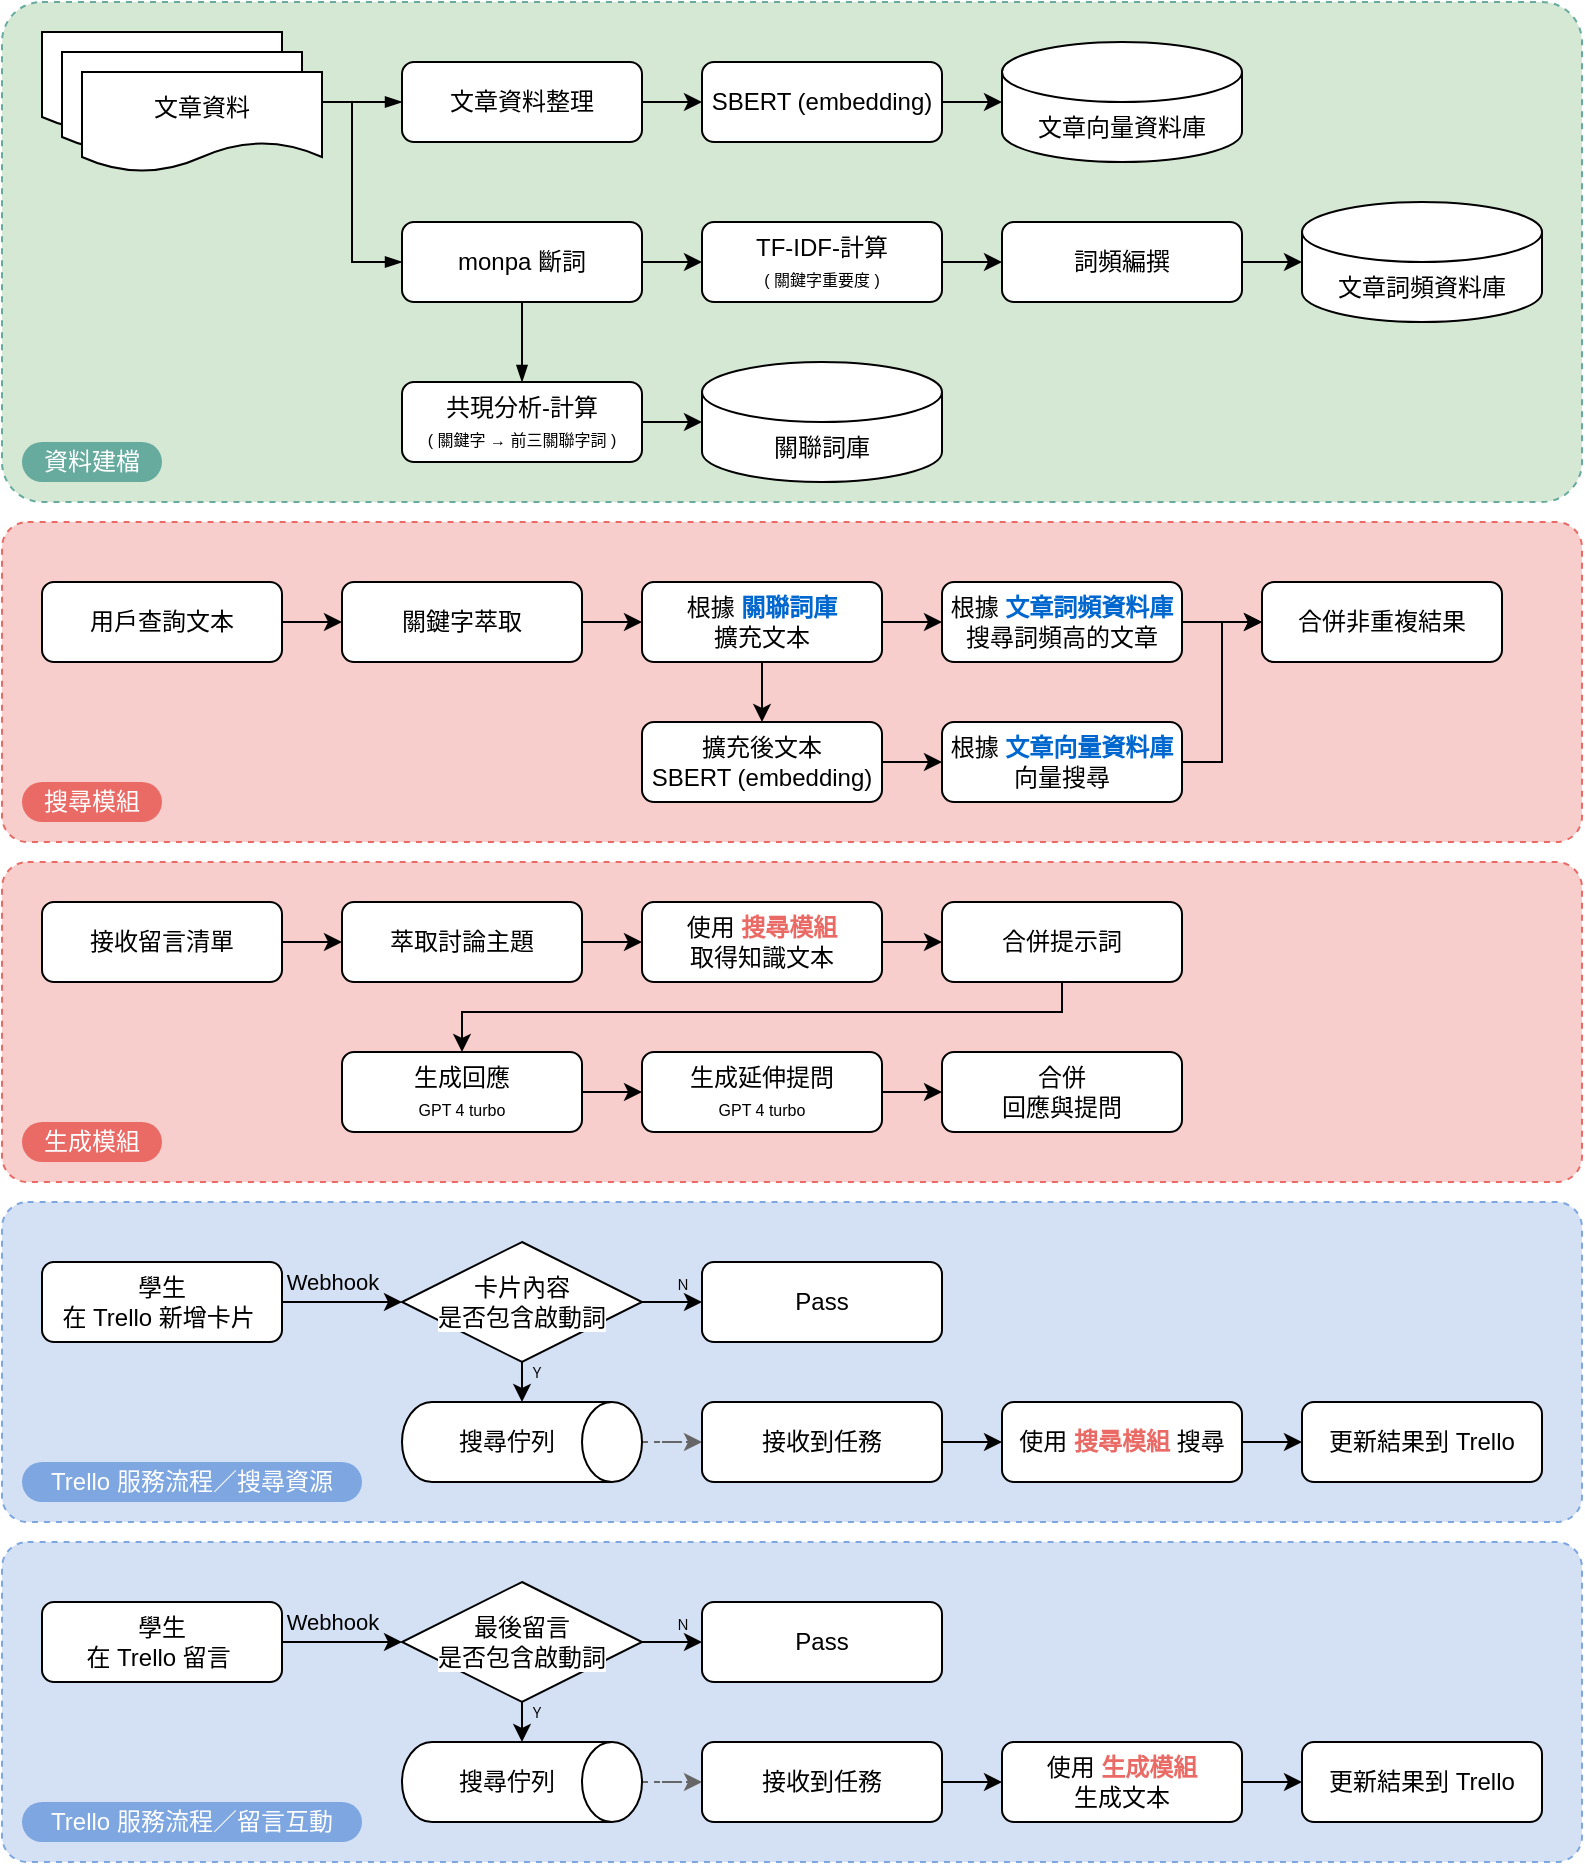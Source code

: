 <mxfile version="24.7.5">
  <diagram name="第 1 页" id="vfEwn17VDDKfHvgKFLt-">
    <mxGraphModel dx="1173" dy="973" grid="1" gridSize="10" guides="1" tooltips="1" connect="1" arrows="1" fold="1" page="1" pageScale="1" pageWidth="827" pageHeight="1169" math="0" shadow="0">
      <root>
        <mxCell id="0" />
        <mxCell id="1" parent="0" />
        <mxCell id="6vE75GWCPKJTMRDHltIf-71" value="" style="rounded=1;whiteSpace=wrap;html=1;rotatable=1;arcSize=8;dashed=1;strokeColor=#EA6B66;fillColor=#F8CECC;" vertex="1" parent="1">
          <mxGeometry x="40" y="750" width="790" height="160" as="geometry" />
        </mxCell>
        <mxCell id="6vE75GWCPKJTMRDHltIf-44" value="" style="rounded=1;whiteSpace=wrap;html=1;rotatable=1;arcSize=8;dashed=1;strokeColor=#7EA6E0;fillColor=#D4E1F5;" vertex="1" parent="1">
          <mxGeometry x="40" y="920" width="790" height="160" as="geometry" />
        </mxCell>
        <mxCell id="XDo0QaZGhgEZx7iSG-WN-20" style="edgeStyle=orthogonalEdgeStyle;rounded=0;orthogonalLoop=1;jettySize=auto;html=1;entryX=0;entryY=0.5;entryDx=0;entryDy=0;" parent="1" source="XDo0QaZGhgEZx7iSG-WN-9" target="MGNMsav4cK6R32MDECvc-1" edge="1">
          <mxGeometry relative="1" as="geometry">
            <mxPoint x="230" y="1220" as="targetPoint" />
            <Array as="points" />
          </mxGeometry>
        </mxCell>
        <mxCell id="MGNMsav4cK6R32MDECvc-2" value="Webhook" style="edgeLabel;html=1;align=center;verticalAlign=middle;resizable=0;points=[];labelBackgroundColor=none;" parent="XDo0QaZGhgEZx7iSG-WN-20" vertex="1" connectable="0">
          <mxGeometry x="0.07" y="2" relative="1" as="geometry">
            <mxPoint x="-7" y="-8" as="offset" />
          </mxGeometry>
        </mxCell>
        <mxCell id="XDo0QaZGhgEZx7iSG-WN-9" value="學生&lt;div&gt;在 Trello 新增卡片&amp;nbsp;&lt;/div&gt;" style="rounded=1;whiteSpace=wrap;html=1;" parent="1" vertex="1">
          <mxGeometry x="60" y="950" width="120" height="40" as="geometry" />
        </mxCell>
        <mxCell id="MGNMsav4cK6R32MDECvc-8" style="edgeStyle=orthogonalEdgeStyle;rounded=0;orthogonalLoop=1;jettySize=auto;html=1;exitX=0.5;exitY=1;exitDx=0;exitDy=0;entryX=0;entryY=0.5;entryDx=0;entryDy=0;entryPerimeter=0;" parent="1" source="MGNMsav4cK6R32MDECvc-1" target="MGNMsav4cK6R32MDECvc-9" edge="1">
          <mxGeometry relative="1" as="geometry">
            <mxPoint x="310" y="1020" as="targetPoint" />
          </mxGeometry>
        </mxCell>
        <mxCell id="MGNMsav4cK6R32MDECvc-11" value="Ｙ" style="edgeLabel;html=1;align=center;verticalAlign=middle;resizable=0;points=[];fontSize=7;labelBackgroundColor=none;" parent="MGNMsav4cK6R32MDECvc-8" vertex="1" connectable="0">
          <mxGeometry x="0.594" relative="1" as="geometry">
            <mxPoint x="7" y="-10" as="offset" />
          </mxGeometry>
        </mxCell>
        <mxCell id="MGNMsav4cK6R32MDECvc-1" value="&lt;div&gt;&lt;span style=&quot;background-color: rgb(255, 255, 255);&quot;&gt;卡片內容&lt;/span&gt;&lt;/div&gt;&lt;span style=&quot;background-color: rgb(255, 255, 255);&quot;&gt;是否包含啟動詞&lt;/span&gt;" style="rhombus;whiteSpace=wrap;html=1;" parent="1" vertex="1">
          <mxGeometry x="240" y="940" width="120" height="60" as="geometry" />
        </mxCell>
        <mxCell id="MGNMsav4cK6R32MDECvc-7" value="Pass" style="rounded=1;whiteSpace=wrap;html=1;" parent="1" vertex="1">
          <mxGeometry x="390" y="950" width="120" height="40" as="geometry" />
        </mxCell>
        <mxCell id="6vE75GWCPKJTMRDHltIf-67" style="edgeStyle=orthogonalEdgeStyle;rounded=0;orthogonalLoop=1;jettySize=auto;html=1;entryX=0;entryY=0.5;entryDx=0;entryDy=0;dashed=1;strokeColor=#666666;" edge="1" parent="1" source="MGNMsav4cK6R32MDECvc-9" target="6vE75GWCPKJTMRDHltIf-47">
          <mxGeometry relative="1" as="geometry" />
        </mxCell>
        <mxCell id="MGNMsav4cK6R32MDECvc-9" value="" style="shape=cylinder3;whiteSpace=wrap;html=1;boundedLbl=1;backgroundOutline=1;size=15;rotation=90;" parent="1" vertex="1">
          <mxGeometry x="280" y="980" width="40" height="120" as="geometry" />
        </mxCell>
        <mxCell id="MGNMsav4cK6R32MDECvc-10" value="&lt;font style=&quot;font-size: 7px;&quot;&gt;Ｎ&lt;/font&gt;" style="edgeStyle=orthogonalEdgeStyle;rounded=0;orthogonalLoop=1;jettySize=auto;html=1;entryX=0;entryY=0.5;entryDx=0;entryDy=0;labelBackgroundColor=none;" parent="1" source="MGNMsav4cK6R32MDECvc-1" target="MGNMsav4cK6R32MDECvc-7" edge="1">
          <mxGeometry x="0.6" y="10" relative="1" as="geometry">
            <mxPoint as="offset" />
            <mxPoint x="380" y="990" as="targetPoint" />
          </mxGeometry>
        </mxCell>
        <mxCell id="MGNMsav4cK6R32MDECvc-12" value="搜尋佇列" style="text;html=1;align=center;verticalAlign=middle;whiteSpace=wrap;rounded=0;" parent="1" vertex="1">
          <mxGeometry x="255" y="1025" width="75" height="30" as="geometry" />
        </mxCell>
        <mxCell id="6vE75GWCPKJTMRDHltIf-5" value="" style="rounded=1;whiteSpace=wrap;html=1;rotatable=1;arcSize=8;dashed=1;strokeColor=#EA6B66;fillColor=#F8CECC;" vertex="1" parent="1">
          <mxGeometry x="40" y="580" width="790" height="160" as="geometry" />
        </mxCell>
        <mxCell id="6vE75GWCPKJTMRDHltIf-6" value="" style="rounded=1;whiteSpace=wrap;html=1;rotatable=1;arcSize=8;dashed=1;strokeColor=#67AB9F;fillColor=#D5E8D4;" vertex="1" parent="1">
          <mxGeometry x="40" y="320" width="790" height="250" as="geometry" />
        </mxCell>
        <mxCell id="6vE75GWCPKJTMRDHltIf-7" style="edgeStyle=orthogonalEdgeStyle;rounded=0;orthogonalLoop=1;jettySize=auto;html=1;entryX=0;entryY=0.5;entryDx=0;entryDy=0;endArrow=blockThin;endFill=1;" edge="1" parent="1" source="6vE75GWCPKJTMRDHltIf-13" target="6vE75GWCPKJTMRDHltIf-33">
          <mxGeometry relative="1" as="geometry">
            <mxPoint x="200" y="495" as="sourcePoint" />
            <mxPoint x="250" y="530" as="targetPoint" />
          </mxGeometry>
        </mxCell>
        <mxCell id="6vE75GWCPKJTMRDHltIf-8" style="edgeStyle=orthogonalEdgeStyle;rounded=0;orthogonalLoop=1;jettySize=auto;html=1;entryX=0;entryY=0.5;entryDx=0;entryDy=0;endArrow=blockThin;endFill=1;exitX=1;exitY=0.5;exitDx=0;exitDy=0;" edge="1" parent="1" source="6vE75GWCPKJTMRDHltIf-13" target="6vE75GWCPKJTMRDHltIf-11">
          <mxGeometry relative="1" as="geometry">
            <mxPoint x="360" y="495" as="sourcePoint" />
            <mxPoint x="390" y="495" as="targetPoint" />
          </mxGeometry>
        </mxCell>
        <mxCell id="6vE75GWCPKJTMRDHltIf-9" style="edgeStyle=orthogonalEdgeStyle;rounded=0;orthogonalLoop=1;jettySize=auto;html=1;entryX=0.5;entryY=0;entryDx=0;entryDy=0;endArrow=blockThin;endFill=1;exitX=0.5;exitY=1;exitDx=0;exitDy=0;" edge="1" parent="1" source="6vE75GWCPKJTMRDHltIf-11" target="6vE75GWCPKJTMRDHltIf-15">
          <mxGeometry relative="1" as="geometry" />
        </mxCell>
        <mxCell id="6vE75GWCPKJTMRDHltIf-10" style="edgeStyle=orthogonalEdgeStyle;rounded=0;orthogonalLoop=1;jettySize=auto;html=1;entryX=0;entryY=0.5;entryDx=0;entryDy=0;exitX=1;exitY=0.5;exitDx=0;exitDy=0;" edge="1" parent="1" source="6vE75GWCPKJTMRDHltIf-11" target="6vE75GWCPKJTMRDHltIf-35">
          <mxGeometry relative="1" as="geometry" />
        </mxCell>
        <mxCell id="6vE75GWCPKJTMRDHltIf-11" value="monpa 斷詞" style="rounded=1;whiteSpace=wrap;html=1;" vertex="1" parent="1">
          <mxGeometry x="240" y="430" width="120" height="40" as="geometry" />
        </mxCell>
        <mxCell id="6vE75GWCPKJTMRDHltIf-12" value="" style="shape=document;whiteSpace=wrap;html=1;boundedLbl=1;" vertex="1" parent="1">
          <mxGeometry x="60" y="335" width="120" height="50" as="geometry" />
        </mxCell>
        <mxCell id="6vE75GWCPKJTMRDHltIf-13" value="" style="shape=document;whiteSpace=wrap;html=1;boundedLbl=1;" vertex="1" parent="1">
          <mxGeometry x="70" y="345" width="120" height="50" as="geometry" />
        </mxCell>
        <mxCell id="6vE75GWCPKJTMRDHltIf-14" value="文章資料" style="shape=document;whiteSpace=wrap;html=1;boundedLbl=1;" vertex="1" parent="1">
          <mxGeometry x="80" y="355" width="120" height="50" as="geometry" />
        </mxCell>
        <mxCell id="6vE75GWCPKJTMRDHltIf-15" value="共現分析-計算&lt;div&gt;&lt;font style=&quot;font-size: 8px;&quot;&gt;( 關鍵字 → 前三關聯字詞 )&lt;/font&gt;&lt;/div&gt;" style="rounded=1;whiteSpace=wrap;html=1;" vertex="1" parent="1">
          <mxGeometry x="240" y="510" width="120" height="40" as="geometry" />
        </mxCell>
        <mxCell id="6vE75GWCPKJTMRDHltIf-16" style="edgeStyle=orthogonalEdgeStyle;rounded=0;orthogonalLoop=1;jettySize=auto;html=1;entryX=0;entryY=0.5;entryDx=0;entryDy=0;" edge="1" parent="1" source="6vE75GWCPKJTMRDHltIf-17" target="6vE75GWCPKJTMRDHltIf-19">
          <mxGeometry relative="1" as="geometry" />
        </mxCell>
        <mxCell id="6vE75GWCPKJTMRDHltIf-17" value="用戶查詢文本" style="rounded=1;whiteSpace=wrap;html=1;" vertex="1" parent="1">
          <mxGeometry x="60" y="610" width="120" height="40" as="geometry" />
        </mxCell>
        <mxCell id="6vE75GWCPKJTMRDHltIf-18" style="edgeStyle=orthogonalEdgeStyle;rounded=0;orthogonalLoop=1;jettySize=auto;html=1;entryX=0;entryY=0.5;entryDx=0;entryDy=0;" edge="1" parent="1" source="6vE75GWCPKJTMRDHltIf-19" target="6vE75GWCPKJTMRDHltIf-23">
          <mxGeometry relative="1" as="geometry" />
        </mxCell>
        <mxCell id="6vE75GWCPKJTMRDHltIf-19" value="關鍵字萃取" style="rounded=1;whiteSpace=wrap;html=1;" vertex="1" parent="1">
          <mxGeometry x="210" y="610" width="120" height="40" as="geometry" />
        </mxCell>
        <mxCell id="6vE75GWCPKJTMRDHltIf-20" value="關聯詞庫" style="shape=cylinder3;whiteSpace=wrap;html=1;boundedLbl=1;backgroundOutline=1;size=15;" vertex="1" parent="1">
          <mxGeometry x="390" y="500" width="120" height="60" as="geometry" />
        </mxCell>
        <mxCell id="6vE75GWCPKJTMRDHltIf-21" style="edgeStyle=orthogonalEdgeStyle;rounded=0;orthogonalLoop=1;jettySize=auto;html=1;entryX=0;entryY=0.5;entryDx=0;entryDy=0;entryPerimeter=0;" edge="1" parent="1" source="6vE75GWCPKJTMRDHltIf-15" target="6vE75GWCPKJTMRDHltIf-20">
          <mxGeometry relative="1" as="geometry" />
        </mxCell>
        <mxCell id="6vE75GWCPKJTMRDHltIf-22" style="edgeStyle=orthogonalEdgeStyle;rounded=0;orthogonalLoop=1;jettySize=auto;html=1;entryX=0;entryY=0.5;entryDx=0;entryDy=0;" edge="1" parent="1" source="6vE75GWCPKJTMRDHltIf-23" target="6vE75GWCPKJTMRDHltIf-36">
          <mxGeometry relative="1" as="geometry" />
        </mxCell>
        <mxCell id="6vE75GWCPKJTMRDHltIf-23" value="根據 &lt;font color=&quot;#0067cf&quot;&gt;&lt;b&gt;關聯詞庫&lt;/b&gt;&lt;/font&gt;&lt;div&gt;擴充文本&lt;/div&gt;" style="rounded=1;whiteSpace=wrap;html=1;" vertex="1" parent="1">
          <mxGeometry x="360" y="610" width="120" height="40" as="geometry" />
        </mxCell>
        <mxCell id="6vE75GWCPKJTMRDHltIf-24" value="&lt;div&gt;擴充後文本&lt;/div&gt;&lt;div&gt;SBERT (embedding)&lt;br&gt;&lt;/div&gt;" style="rounded=1;whiteSpace=wrap;html=1;" vertex="1" parent="1">
          <mxGeometry x="360" y="680" width="120" height="40" as="geometry" />
        </mxCell>
        <mxCell id="6vE75GWCPKJTMRDHltIf-25" style="edgeStyle=orthogonalEdgeStyle;rounded=0;orthogonalLoop=1;jettySize=auto;html=1;" edge="1" parent="1" source="6vE75GWCPKJTMRDHltIf-26" target="6vE75GWCPKJTMRDHltIf-34">
          <mxGeometry relative="1" as="geometry" />
        </mxCell>
        <mxCell id="6vE75GWCPKJTMRDHltIf-26" value="SBERT (embedding)" style="rounded=1;whiteSpace=wrap;html=1;" vertex="1" parent="1">
          <mxGeometry x="390" y="350" width="120" height="40" as="geometry" />
        </mxCell>
        <mxCell id="6vE75GWCPKJTMRDHltIf-27" value="文章詞頻&lt;span style=&quot;background-color: initial;&quot;&gt;資料庫&lt;/span&gt;" style="shape=cylinder3;whiteSpace=wrap;html=1;boundedLbl=1;backgroundOutline=1;size=15;" vertex="1" parent="1">
          <mxGeometry x="690" y="420" width="120" height="60" as="geometry" />
        </mxCell>
        <mxCell id="6vE75GWCPKJTMRDHltIf-28" style="edgeStyle=orthogonalEdgeStyle;rounded=0;orthogonalLoop=1;jettySize=auto;html=1;entryX=0;entryY=0.5;entryDx=0;entryDy=0;exitX=1;exitY=0.5;exitDx=0;exitDy=0;" edge="1" parent="1" source="6vE75GWCPKJTMRDHltIf-35" target="6vE75GWCPKJTMRDHltIf-42">
          <mxGeometry relative="1" as="geometry" />
        </mxCell>
        <mxCell id="6vE75GWCPKJTMRDHltIf-29" style="edgeStyle=orthogonalEdgeStyle;rounded=0;orthogonalLoop=1;jettySize=auto;html=1;entryX=0.5;entryY=0;entryDx=0;entryDy=0;exitX=0.5;exitY=1;exitDx=0;exitDy=0;" edge="1" parent="1" source="6vE75GWCPKJTMRDHltIf-23" target="6vE75GWCPKJTMRDHltIf-24">
          <mxGeometry relative="1" as="geometry" />
        </mxCell>
        <mxCell id="6vE75GWCPKJTMRDHltIf-30" value="&lt;div&gt;&lt;span style=&quot;background-color: initial;&quot;&gt;根據&amp;nbsp;&lt;font color=&quot;#0067cf&quot;&gt;&lt;b&gt;文章向量&lt;/b&gt;&lt;/font&gt;&lt;/span&gt;&lt;span style=&quot;background-color: initial;&quot;&gt;&lt;font color=&quot;#0067cf&quot;&gt;&lt;b&gt;資料庫&lt;/b&gt;&lt;/font&gt;&lt;/span&gt;向量搜尋&lt;/div&gt;" style="rounded=1;whiteSpace=wrap;html=1;" vertex="1" parent="1">
          <mxGeometry x="510" y="680" width="120" height="40" as="geometry" />
        </mxCell>
        <mxCell id="6vE75GWCPKJTMRDHltIf-31" style="edgeStyle=orthogonalEdgeStyle;rounded=0;orthogonalLoop=1;jettySize=auto;html=1;entryX=0;entryY=0.5;entryDx=0;entryDy=0;" edge="1" parent="1" source="6vE75GWCPKJTMRDHltIf-24" target="6vE75GWCPKJTMRDHltIf-30">
          <mxGeometry relative="1" as="geometry">
            <mxPoint x="490" y="640" as="sourcePoint" />
            <mxPoint x="516" y="639" as="targetPoint" />
          </mxGeometry>
        </mxCell>
        <mxCell id="6vE75GWCPKJTMRDHltIf-32" style="edgeStyle=orthogonalEdgeStyle;rounded=0;orthogonalLoop=1;jettySize=auto;html=1;" edge="1" parent="1" source="6vE75GWCPKJTMRDHltIf-33" target="6vE75GWCPKJTMRDHltIf-26">
          <mxGeometry relative="1" as="geometry" />
        </mxCell>
        <mxCell id="6vE75GWCPKJTMRDHltIf-33" value="文章資料整理" style="rounded=1;whiteSpace=wrap;html=1;" vertex="1" parent="1">
          <mxGeometry x="240" y="350" width="120" height="40" as="geometry" />
        </mxCell>
        <mxCell id="6vE75GWCPKJTMRDHltIf-34" value="文章向量&lt;span style=&quot;background-color: initial;&quot;&gt;資料庫&lt;/span&gt;" style="shape=cylinder3;whiteSpace=wrap;html=1;boundedLbl=1;backgroundOutline=1;size=15;" vertex="1" parent="1">
          <mxGeometry x="540" y="340" width="120" height="60" as="geometry" />
        </mxCell>
        <mxCell id="6vE75GWCPKJTMRDHltIf-35" value="TF-IDF-計算&lt;div&gt;&lt;span style=&quot;font-size: 8px;&quot;&gt;( 關鍵字重要度 )&lt;/span&gt;&lt;br&gt;&lt;/div&gt;" style="rounded=1;whiteSpace=wrap;html=1;" vertex="1" parent="1">
          <mxGeometry x="390" y="430" width="120" height="40" as="geometry" />
        </mxCell>
        <mxCell id="6vE75GWCPKJTMRDHltIf-36" value="&lt;div&gt;&lt;span style=&quot;background-color: initial;&quot;&gt;根據&amp;nbsp;&lt;/span&gt;&lt;font color=&quot;#0067cf&quot;&gt;&lt;b&gt;&lt;span style=&quot;background-color: initial;&quot;&gt;文章詞頻&lt;/span&gt;&lt;span style=&quot;background-color: initial;&quot;&gt;資料庫&lt;/span&gt;&lt;/b&gt;&lt;/font&gt;&lt;br&gt;&lt;/div&gt;&lt;div&gt;搜尋詞頻高的文章&lt;/div&gt;" style="rounded=1;whiteSpace=wrap;html=1;" vertex="1" parent="1">
          <mxGeometry x="510" y="610" width="120" height="40" as="geometry" />
        </mxCell>
        <mxCell id="6vE75GWCPKJTMRDHltIf-37" value="&lt;div&gt;合併非重複結果&lt;/div&gt;" style="rounded=1;whiteSpace=wrap;html=1;" vertex="1" parent="1">
          <mxGeometry x="670" y="610" width="120" height="40" as="geometry" />
        </mxCell>
        <mxCell id="6vE75GWCPKJTMRDHltIf-38" style="edgeStyle=orthogonalEdgeStyle;rounded=0;orthogonalLoop=1;jettySize=auto;html=1;" edge="1" parent="1" source="6vE75GWCPKJTMRDHltIf-36" target="6vE75GWCPKJTMRDHltIf-37">
          <mxGeometry relative="1" as="geometry" />
        </mxCell>
        <mxCell id="6vE75GWCPKJTMRDHltIf-39" value="資料建檔" style="rounded=1;whiteSpace=wrap;html=1;arcSize=50;strokeColor=none;fillColor=#67AB9F;fontColor=#FFFFFF;" vertex="1" parent="1">
          <mxGeometry x="50" y="540" width="70" height="20" as="geometry" />
        </mxCell>
        <mxCell id="6vE75GWCPKJTMRDHltIf-40" value="搜尋模組" style="rounded=1;whiteSpace=wrap;html=1;arcSize=50;strokeColor=none;fillColor=#EA6B66;fontColor=#FFFFFF;" vertex="1" parent="1">
          <mxGeometry x="50" y="710" width="70" height="20" as="geometry" />
        </mxCell>
        <mxCell id="6vE75GWCPKJTMRDHltIf-41" style="edgeStyle=orthogonalEdgeStyle;rounded=0;orthogonalLoop=1;jettySize=auto;html=1;exitX=1;exitY=0.5;exitDx=0;exitDy=0;entryX=0;entryY=0.5;entryDx=0;entryDy=0;" edge="1" parent="1" source="6vE75GWCPKJTMRDHltIf-30" target="6vE75GWCPKJTMRDHltIf-37">
          <mxGeometry relative="1" as="geometry">
            <mxPoint x="640" y="640" as="sourcePoint" />
            <mxPoint x="670" y="640" as="targetPoint" />
            <Array as="points">
              <mxPoint x="650" y="700" />
              <mxPoint x="650" y="630" />
            </Array>
          </mxGeometry>
        </mxCell>
        <mxCell id="6vE75GWCPKJTMRDHltIf-42" value="詞頻編撰" style="rounded=1;whiteSpace=wrap;html=1;" vertex="1" parent="1">
          <mxGeometry x="540" y="430" width="120" height="40" as="geometry" />
        </mxCell>
        <mxCell id="6vE75GWCPKJTMRDHltIf-43" style="edgeStyle=orthogonalEdgeStyle;rounded=0;orthogonalLoop=1;jettySize=auto;html=1;entryX=0;entryY=0.5;entryDx=0;entryDy=0;entryPerimeter=0;" edge="1" parent="1" source="6vE75GWCPKJTMRDHltIf-42" target="6vE75GWCPKJTMRDHltIf-27">
          <mxGeometry relative="1" as="geometry" />
        </mxCell>
        <mxCell id="6vE75GWCPKJTMRDHltIf-45" value="Trello 服務流程／搜尋資源" style="rounded=1;whiteSpace=wrap;html=1;arcSize=50;strokeColor=none;fillColor=#7EA6E0;fontColor=#FFFFFF;" vertex="1" parent="1">
          <mxGeometry x="50" y="1050" width="170" height="20" as="geometry" />
        </mxCell>
        <mxCell id="6vE75GWCPKJTMRDHltIf-68" style="edgeStyle=orthogonalEdgeStyle;rounded=0;orthogonalLoop=1;jettySize=auto;html=1;entryX=0;entryY=0.5;entryDx=0;entryDy=0;" edge="1" parent="1" source="6vE75GWCPKJTMRDHltIf-47" target="6vE75GWCPKJTMRDHltIf-66">
          <mxGeometry relative="1" as="geometry" />
        </mxCell>
        <mxCell id="6vE75GWCPKJTMRDHltIf-47" value="接收到任務" style="rounded=1;whiteSpace=wrap;html=1;" vertex="1" parent="1">
          <mxGeometry x="390" y="1020" width="120" height="40" as="geometry" />
        </mxCell>
        <mxCell id="6vE75GWCPKJTMRDHltIf-49" style="edgeStyle=orthogonalEdgeStyle;rounded=0;orthogonalLoop=1;jettySize=auto;html=1;" edge="1" parent="1" source="6vE75GWCPKJTMRDHltIf-50" target="6vE75GWCPKJTMRDHltIf-51">
          <mxGeometry relative="1" as="geometry">
            <mxPoint x="250" y="790" as="targetPoint" />
            <Array as="points" />
          </mxGeometry>
        </mxCell>
        <mxCell id="6vE75GWCPKJTMRDHltIf-50" value="接收留言清單" style="rounded=1;whiteSpace=wrap;html=1;" vertex="1" parent="1">
          <mxGeometry x="60" y="770" width="120" height="40" as="geometry" />
        </mxCell>
        <mxCell id="6vE75GWCPKJTMRDHltIf-51" value="萃取討論主題" style="rounded=1;whiteSpace=wrap;html=1;" vertex="1" parent="1">
          <mxGeometry x="210" y="770" width="120" height="40" as="geometry" />
        </mxCell>
        <mxCell id="6vE75GWCPKJTMRDHltIf-52" style="edgeStyle=orthogonalEdgeStyle;rounded=0;orthogonalLoop=1;jettySize=auto;html=1;" edge="1" parent="1" source="6vE75GWCPKJTMRDHltIf-53" target="6vE75GWCPKJTMRDHltIf-56">
          <mxGeometry relative="1" as="geometry" />
        </mxCell>
        <mxCell id="6vE75GWCPKJTMRDHltIf-53" value="使用&amp;nbsp;&lt;font color=&quot;#ea6b66&quot;&gt;&lt;b&gt;搜尋模組&lt;/b&gt;&lt;/font&gt;&lt;div&gt;取得知識文本&lt;/div&gt;" style="rounded=1;whiteSpace=wrap;html=1;" vertex="1" parent="1">
          <mxGeometry x="360" y="770" width="120" height="40" as="geometry" />
        </mxCell>
        <mxCell id="6vE75GWCPKJTMRDHltIf-54" style="edgeStyle=orthogonalEdgeStyle;rounded=0;orthogonalLoop=1;jettySize=auto;html=1;entryX=0;entryY=0.5;entryDx=0;entryDy=0;exitX=1;exitY=0.5;exitDx=0;exitDy=0;" edge="1" parent="1" source="6vE75GWCPKJTMRDHltIf-51" target="6vE75GWCPKJTMRDHltIf-53">
          <mxGeometry relative="1" as="geometry">
            <mxPoint x="190" y="800" as="sourcePoint" />
            <mxPoint x="230" y="800" as="targetPoint" />
            <Array as="points" />
          </mxGeometry>
        </mxCell>
        <mxCell id="6vE75GWCPKJTMRDHltIf-55" style="edgeStyle=orthogonalEdgeStyle;rounded=0;orthogonalLoop=1;jettySize=auto;html=1;exitX=0.5;exitY=1;exitDx=0;exitDy=0;arcSize=200;" edge="1" parent="1" source="6vE75GWCPKJTMRDHltIf-56" target="6vE75GWCPKJTMRDHltIf-58">
          <mxGeometry relative="1" as="geometry">
            <Array as="points">
              <mxPoint x="570" y="825" />
              <mxPoint x="270" y="825" />
            </Array>
          </mxGeometry>
        </mxCell>
        <mxCell id="6vE75GWCPKJTMRDHltIf-56" value="合併提示詞" style="rounded=1;whiteSpace=wrap;html=1;" vertex="1" parent="1">
          <mxGeometry x="510" y="770" width="120" height="40" as="geometry" />
        </mxCell>
        <mxCell id="6vE75GWCPKJTMRDHltIf-57" style="edgeStyle=orthogonalEdgeStyle;rounded=0;orthogonalLoop=1;jettySize=auto;html=1;entryX=0;entryY=0.5;entryDx=0;entryDy=0;" edge="1" parent="1" source="6vE75GWCPKJTMRDHltIf-58" target="6vE75GWCPKJTMRDHltIf-60">
          <mxGeometry relative="1" as="geometry" />
        </mxCell>
        <mxCell id="6vE75GWCPKJTMRDHltIf-58" value="生成回應&lt;div&gt;&lt;font style=&quot;font-size: 8px;&quot;&gt;GPT 4 turbo&lt;/font&gt;&lt;/div&gt;" style="rounded=1;whiteSpace=wrap;html=1;" vertex="1" parent="1">
          <mxGeometry x="210" y="845" width="120" height="40" as="geometry" />
        </mxCell>
        <mxCell id="6vE75GWCPKJTMRDHltIf-78" style="edgeStyle=orthogonalEdgeStyle;rounded=0;orthogonalLoop=1;jettySize=auto;html=1;" edge="1" parent="1" source="6vE75GWCPKJTMRDHltIf-60" target="6vE75GWCPKJTMRDHltIf-77">
          <mxGeometry relative="1" as="geometry" />
        </mxCell>
        <mxCell id="6vE75GWCPKJTMRDHltIf-60" value="生成延伸提問&lt;div&gt;&lt;span style=&quot;font-size: 8px;&quot;&gt;GPT 4 turbo&lt;/span&gt;&lt;br&gt;&lt;/div&gt;" style="rounded=1;whiteSpace=wrap;html=1;" vertex="1" parent="1">
          <mxGeometry x="360" y="845" width="120" height="40" as="geometry" />
        </mxCell>
        <mxCell id="6vE75GWCPKJTMRDHltIf-70" style="edgeStyle=orthogonalEdgeStyle;rounded=0;orthogonalLoop=1;jettySize=auto;html=1;" edge="1" parent="1" source="6vE75GWCPKJTMRDHltIf-66" target="6vE75GWCPKJTMRDHltIf-69">
          <mxGeometry relative="1" as="geometry" />
        </mxCell>
        <mxCell id="6vE75GWCPKJTMRDHltIf-66" value="使用&amp;nbsp;&lt;font color=&quot;#ea6b66&quot;&gt;&lt;b&gt;搜尋模組&lt;/b&gt;&amp;nbsp;&lt;/font&gt;搜尋" style="rounded=1;whiteSpace=wrap;html=1;" vertex="1" parent="1">
          <mxGeometry x="540" y="1020" width="120" height="40" as="geometry" />
        </mxCell>
        <mxCell id="6vE75GWCPKJTMRDHltIf-69" value="更新結果到 Trello" style="rounded=1;whiteSpace=wrap;html=1;" vertex="1" parent="1">
          <mxGeometry x="690" y="1020" width="120" height="40" as="geometry" />
        </mxCell>
        <mxCell id="6vE75GWCPKJTMRDHltIf-72" value="生成模組" style="rounded=1;whiteSpace=wrap;html=1;arcSize=50;strokeColor=none;fillColor=#EA6B66;fontColor=#FFFFFF;" vertex="1" parent="1">
          <mxGeometry x="50" y="880" width="70" height="20" as="geometry" />
        </mxCell>
        <mxCell id="6vE75GWCPKJTMRDHltIf-77" value="合併&lt;div&gt;回應與提問&lt;/div&gt;" style="rounded=1;whiteSpace=wrap;html=1;" vertex="1" parent="1">
          <mxGeometry x="510" y="845" width="120" height="40" as="geometry" />
        </mxCell>
        <mxCell id="6vE75GWCPKJTMRDHltIf-79" value="" style="rounded=1;whiteSpace=wrap;html=1;rotatable=1;arcSize=8;dashed=1;strokeColor=#7EA6E0;fillColor=#D4E1F5;" vertex="1" parent="1">
          <mxGeometry x="40" y="1090" width="790" height="160" as="geometry" />
        </mxCell>
        <mxCell id="6vE75GWCPKJTMRDHltIf-80" style="edgeStyle=orthogonalEdgeStyle;rounded=0;orthogonalLoop=1;jettySize=auto;html=1;entryX=0;entryY=0.5;entryDx=0;entryDy=0;" edge="1" source="6vE75GWCPKJTMRDHltIf-82" target="6vE75GWCPKJTMRDHltIf-85" parent="1">
          <mxGeometry relative="1" as="geometry">
            <mxPoint x="230" y="1390" as="targetPoint" />
            <Array as="points" />
          </mxGeometry>
        </mxCell>
        <mxCell id="6vE75GWCPKJTMRDHltIf-81" value="Webhook" style="edgeLabel;html=1;align=center;verticalAlign=middle;resizable=0;points=[];labelBackgroundColor=none;" vertex="1" connectable="0" parent="6vE75GWCPKJTMRDHltIf-80">
          <mxGeometry x="0.07" y="2" relative="1" as="geometry">
            <mxPoint x="-7" y="-8" as="offset" />
          </mxGeometry>
        </mxCell>
        <mxCell id="6vE75GWCPKJTMRDHltIf-82" value="學生&lt;div&gt;在 Trello 留言&amp;nbsp;&lt;/div&gt;" style="rounded=1;whiteSpace=wrap;html=1;" vertex="1" parent="1">
          <mxGeometry x="60" y="1120" width="120" height="40" as="geometry" />
        </mxCell>
        <mxCell id="6vE75GWCPKJTMRDHltIf-83" style="edgeStyle=orthogonalEdgeStyle;rounded=0;orthogonalLoop=1;jettySize=auto;html=1;exitX=0.5;exitY=1;exitDx=0;exitDy=0;entryX=0;entryY=0.5;entryDx=0;entryDy=0;entryPerimeter=0;" edge="1" source="6vE75GWCPKJTMRDHltIf-85" target="6vE75GWCPKJTMRDHltIf-88" parent="1">
          <mxGeometry relative="1" as="geometry">
            <mxPoint x="310" y="1190" as="targetPoint" />
          </mxGeometry>
        </mxCell>
        <mxCell id="6vE75GWCPKJTMRDHltIf-84" value="Ｙ" style="edgeLabel;html=1;align=center;verticalAlign=middle;resizable=0;points=[];fontSize=7;labelBackgroundColor=none;" vertex="1" connectable="0" parent="6vE75GWCPKJTMRDHltIf-83">
          <mxGeometry x="0.594" relative="1" as="geometry">
            <mxPoint x="7" y="-10" as="offset" />
          </mxGeometry>
        </mxCell>
        <mxCell id="6vE75GWCPKJTMRDHltIf-85" value="最後留言&lt;div&gt;&lt;span style=&quot;background-color: rgb(255, 255, 255);&quot;&gt;是否包含啟動詞&lt;/span&gt;&lt;/div&gt;" style="rhombus;whiteSpace=wrap;html=1;" vertex="1" parent="1">
          <mxGeometry x="240" y="1110" width="120" height="60" as="geometry" />
        </mxCell>
        <mxCell id="6vE75GWCPKJTMRDHltIf-86" value="Pass" style="rounded=1;whiteSpace=wrap;html=1;" vertex="1" parent="1">
          <mxGeometry x="390" y="1120" width="120" height="40" as="geometry" />
        </mxCell>
        <mxCell id="6vE75GWCPKJTMRDHltIf-87" style="edgeStyle=orthogonalEdgeStyle;rounded=0;orthogonalLoop=1;jettySize=auto;html=1;entryX=0;entryY=0.5;entryDx=0;entryDy=0;dashed=1;strokeColor=#666666;" edge="1" source="6vE75GWCPKJTMRDHltIf-88" target="6vE75GWCPKJTMRDHltIf-93" parent="1">
          <mxGeometry relative="1" as="geometry" />
        </mxCell>
        <mxCell id="6vE75GWCPKJTMRDHltIf-88" value="" style="shape=cylinder3;whiteSpace=wrap;html=1;boundedLbl=1;backgroundOutline=1;size=15;rotation=90;" vertex="1" parent="1">
          <mxGeometry x="280" y="1150" width="40" height="120" as="geometry" />
        </mxCell>
        <mxCell id="6vE75GWCPKJTMRDHltIf-89" value="&lt;font style=&quot;font-size: 7px;&quot;&gt;Ｎ&lt;/font&gt;" style="edgeStyle=orthogonalEdgeStyle;rounded=0;orthogonalLoop=1;jettySize=auto;html=1;entryX=0;entryY=0.5;entryDx=0;entryDy=0;labelBackgroundColor=none;" edge="1" source="6vE75GWCPKJTMRDHltIf-85" target="6vE75GWCPKJTMRDHltIf-86" parent="1">
          <mxGeometry x="0.6" y="10" relative="1" as="geometry">
            <mxPoint as="offset" />
            <mxPoint x="380" y="1160" as="targetPoint" />
          </mxGeometry>
        </mxCell>
        <mxCell id="6vE75GWCPKJTMRDHltIf-90" value="搜尋佇列" style="text;html=1;align=center;verticalAlign=middle;whiteSpace=wrap;rounded=0;" vertex="1" parent="1">
          <mxGeometry x="255" y="1195" width="75" height="30" as="geometry" />
        </mxCell>
        <mxCell id="6vE75GWCPKJTMRDHltIf-91" value="Trello 服務流程／留言互動" style="rounded=1;whiteSpace=wrap;html=1;arcSize=50;strokeColor=none;fillColor=#7EA6E0;fontColor=#FFFFFF;" vertex="1" parent="1">
          <mxGeometry x="50" y="1220" width="170" height="20" as="geometry" />
        </mxCell>
        <mxCell id="6vE75GWCPKJTMRDHltIf-92" style="edgeStyle=orthogonalEdgeStyle;rounded=0;orthogonalLoop=1;jettySize=auto;html=1;entryX=0;entryY=0.5;entryDx=0;entryDy=0;" edge="1" source="6vE75GWCPKJTMRDHltIf-93" target="6vE75GWCPKJTMRDHltIf-95" parent="1">
          <mxGeometry relative="1" as="geometry" />
        </mxCell>
        <mxCell id="6vE75GWCPKJTMRDHltIf-93" value="接收到任務" style="rounded=1;whiteSpace=wrap;html=1;" vertex="1" parent="1">
          <mxGeometry x="390" y="1190" width="120" height="40" as="geometry" />
        </mxCell>
        <mxCell id="6vE75GWCPKJTMRDHltIf-94" style="edgeStyle=orthogonalEdgeStyle;rounded=0;orthogonalLoop=1;jettySize=auto;html=1;" edge="1" source="6vE75GWCPKJTMRDHltIf-95" target="6vE75GWCPKJTMRDHltIf-96" parent="1">
          <mxGeometry relative="1" as="geometry" />
        </mxCell>
        <mxCell id="6vE75GWCPKJTMRDHltIf-95" value="使用&amp;nbsp;&lt;font color=&quot;#ea6b66&quot;&gt;&lt;b&gt;生成模組&lt;/b&gt;&lt;/font&gt;&lt;div&gt;生成文本&lt;/div&gt;" style="rounded=1;whiteSpace=wrap;html=1;" vertex="1" parent="1">
          <mxGeometry x="540" y="1190" width="120" height="40" as="geometry" />
        </mxCell>
        <mxCell id="6vE75GWCPKJTMRDHltIf-96" value="更新結果到 Trello" style="rounded=1;whiteSpace=wrap;html=1;" vertex="1" parent="1">
          <mxGeometry x="690" y="1190" width="120" height="40" as="geometry" />
        </mxCell>
      </root>
    </mxGraphModel>
  </diagram>
</mxfile>
